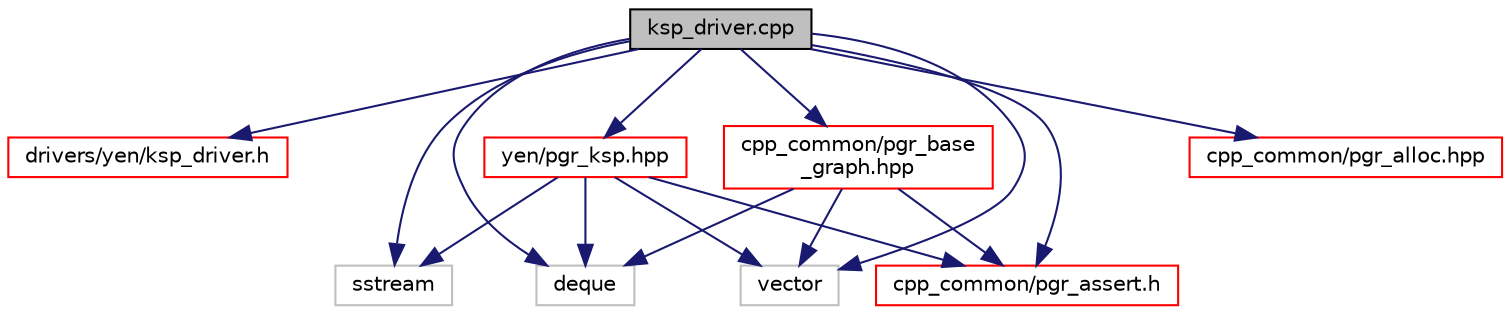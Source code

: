 digraph "ksp_driver.cpp"
{
  edge [fontname="Helvetica",fontsize="10",labelfontname="Helvetica",labelfontsize="10"];
  node [fontname="Helvetica",fontsize="10",shape=record];
  Node0 [label="ksp_driver.cpp",height=0.2,width=0.4,color="black", fillcolor="grey75", style="filled", fontcolor="black"];
  Node0 -> Node1 [color="midnightblue",fontsize="10",style="solid",fontname="Helvetica"];
  Node1 [label="drivers/yen/ksp_driver.h",height=0.2,width=0.4,color="red", fillcolor="white", style="filled",URL="$ksp__driver_8h.html"];
  Node0 -> Node6 [color="midnightblue",fontsize="10",style="solid",fontname="Helvetica"];
  Node6 [label="sstream",height=0.2,width=0.4,color="grey75", fillcolor="white", style="filled"];
  Node0 -> Node7 [color="midnightblue",fontsize="10",style="solid",fontname="Helvetica"];
  Node7 [label="deque",height=0.2,width=0.4,color="grey75", fillcolor="white", style="filled"];
  Node0 -> Node8 [color="midnightblue",fontsize="10",style="solid",fontname="Helvetica"];
  Node8 [label="vector",height=0.2,width=0.4,color="grey75", fillcolor="white", style="filled"];
  Node0 -> Node9 [color="midnightblue",fontsize="10",style="solid",fontname="Helvetica"];
  Node9 [label="yen/pgr_ksp.hpp",height=0.2,width=0.4,color="red", fillcolor="white", style="filled",URL="$pgr__ksp_8hpp.html"];
  Node9 -> Node6 [color="midnightblue",fontsize="10",style="solid",fontname="Helvetica"];
  Node9 -> Node7 [color="midnightblue",fontsize="10",style="solid",fontname="Helvetica"];
  Node9 -> Node8 [color="midnightblue",fontsize="10",style="solid",fontname="Helvetica"];
  Node9 -> Node35 [color="midnightblue",fontsize="10",style="solid",fontname="Helvetica"];
  Node35 [label="cpp_common/pgr_assert.h",height=0.2,width=0.4,color="red", fillcolor="white", style="filled",URL="$pgr__assert_8h.html",tooltip="Assertions Handling. "];
  Node0 -> Node47 [color="midnightblue",fontsize="10",style="solid",fontname="Helvetica"];
  Node47 [label="cpp_common/pgr_alloc.hpp",height=0.2,width=0.4,color="red", fillcolor="white", style="filled",URL="$pgr__alloc_8hpp.html"];
  Node0 -> Node35 [color="midnightblue",fontsize="10",style="solid",fontname="Helvetica"];
  Node0 -> Node24 [color="midnightblue",fontsize="10",style="solid",fontname="Helvetica"];
  Node24 [label="cpp_common/pgr_base\l_graph.hpp",height=0.2,width=0.4,color="red", fillcolor="white", style="filled",URL="$pgr__base__graph_8hpp.html"];
  Node24 -> Node7 [color="midnightblue",fontsize="10",style="solid",fontname="Helvetica"];
  Node24 -> Node8 [color="midnightblue",fontsize="10",style="solid",fontname="Helvetica"];
  Node24 -> Node35 [color="midnightblue",fontsize="10",style="solid",fontname="Helvetica"];
}
